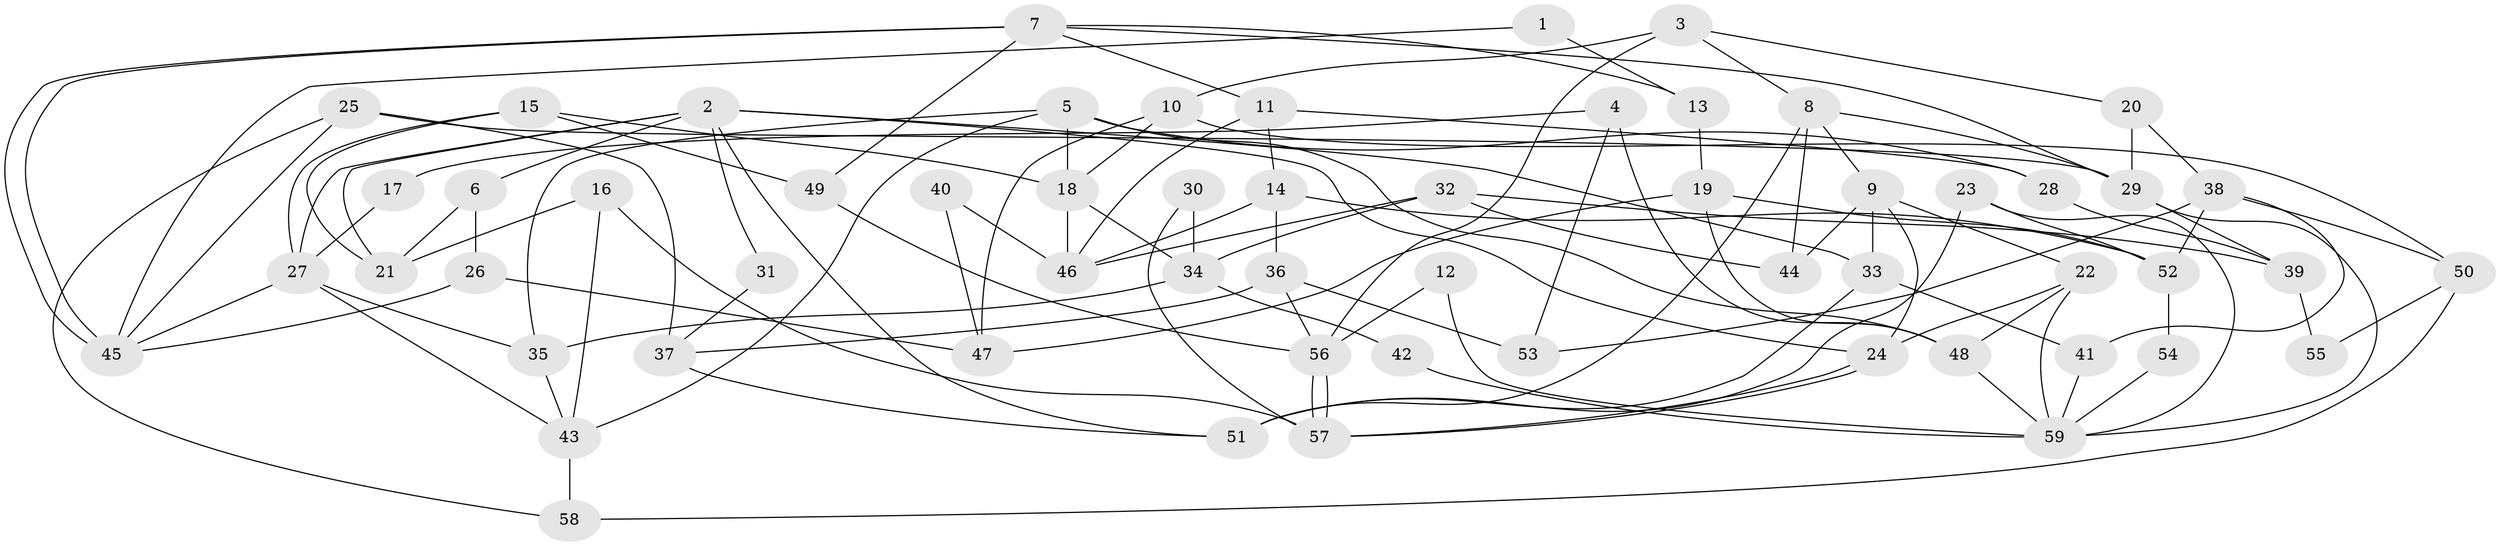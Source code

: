 // coarse degree distribution, {2: 0.17142857142857143, 8: 0.08571428571428572, 6: 0.2857142857142857, 4: 0.05714285714285714, 7: 0.08571428571428572, 3: 0.11428571428571428, 5: 0.2}
// Generated by graph-tools (version 1.1) at 2025/52/02/27/25 19:52:03]
// undirected, 59 vertices, 118 edges
graph export_dot {
graph [start="1"]
  node [color=gray90,style=filled];
  1;
  2;
  3;
  4;
  5;
  6;
  7;
  8;
  9;
  10;
  11;
  12;
  13;
  14;
  15;
  16;
  17;
  18;
  19;
  20;
  21;
  22;
  23;
  24;
  25;
  26;
  27;
  28;
  29;
  30;
  31;
  32;
  33;
  34;
  35;
  36;
  37;
  38;
  39;
  40;
  41;
  42;
  43;
  44;
  45;
  46;
  47;
  48;
  49;
  50;
  51;
  52;
  53;
  54;
  55;
  56;
  57;
  58;
  59;
  1 -- 45;
  1 -- 13;
  2 -- 27;
  2 -- 33;
  2 -- 6;
  2 -- 21;
  2 -- 24;
  2 -- 31;
  2 -- 51;
  3 -- 56;
  3 -- 20;
  3 -- 8;
  3 -- 10;
  4 -- 53;
  4 -- 48;
  4 -- 17;
  5 -- 35;
  5 -- 43;
  5 -- 18;
  5 -- 28;
  5 -- 48;
  6 -- 26;
  6 -- 21;
  7 -- 29;
  7 -- 45;
  7 -- 45;
  7 -- 11;
  7 -- 13;
  7 -- 49;
  8 -- 29;
  8 -- 9;
  8 -- 44;
  8 -- 51;
  9 -- 24;
  9 -- 22;
  9 -- 33;
  9 -- 44;
  10 -- 18;
  10 -- 47;
  10 -- 50;
  11 -- 14;
  11 -- 28;
  11 -- 46;
  12 -- 59;
  12 -- 56;
  13 -- 19;
  14 -- 46;
  14 -- 36;
  14 -- 52;
  15 -- 18;
  15 -- 21;
  15 -- 27;
  15 -- 49;
  16 -- 57;
  16 -- 21;
  16 -- 43;
  17 -- 27;
  18 -- 46;
  18 -- 34;
  19 -- 48;
  19 -- 52;
  19 -- 47;
  20 -- 29;
  20 -- 38;
  22 -- 24;
  22 -- 48;
  22 -- 59;
  23 -- 59;
  23 -- 51;
  23 -- 52;
  24 -- 57;
  24 -- 57;
  25 -- 45;
  25 -- 29;
  25 -- 37;
  25 -- 58;
  26 -- 45;
  26 -- 47;
  27 -- 43;
  27 -- 35;
  27 -- 45;
  28 -- 39;
  29 -- 59;
  29 -- 39;
  30 -- 34;
  30 -- 57;
  31 -- 37;
  32 -- 34;
  32 -- 44;
  32 -- 39;
  32 -- 46;
  33 -- 51;
  33 -- 41;
  34 -- 35;
  34 -- 42;
  35 -- 43;
  36 -- 56;
  36 -- 37;
  36 -- 53;
  37 -- 51;
  38 -- 52;
  38 -- 41;
  38 -- 50;
  38 -- 53;
  39 -- 55;
  40 -- 47;
  40 -- 46;
  41 -- 59;
  42 -- 59;
  43 -- 58;
  48 -- 59;
  49 -- 56;
  50 -- 55;
  50 -- 58;
  52 -- 54;
  54 -- 59;
  56 -- 57;
  56 -- 57;
}
